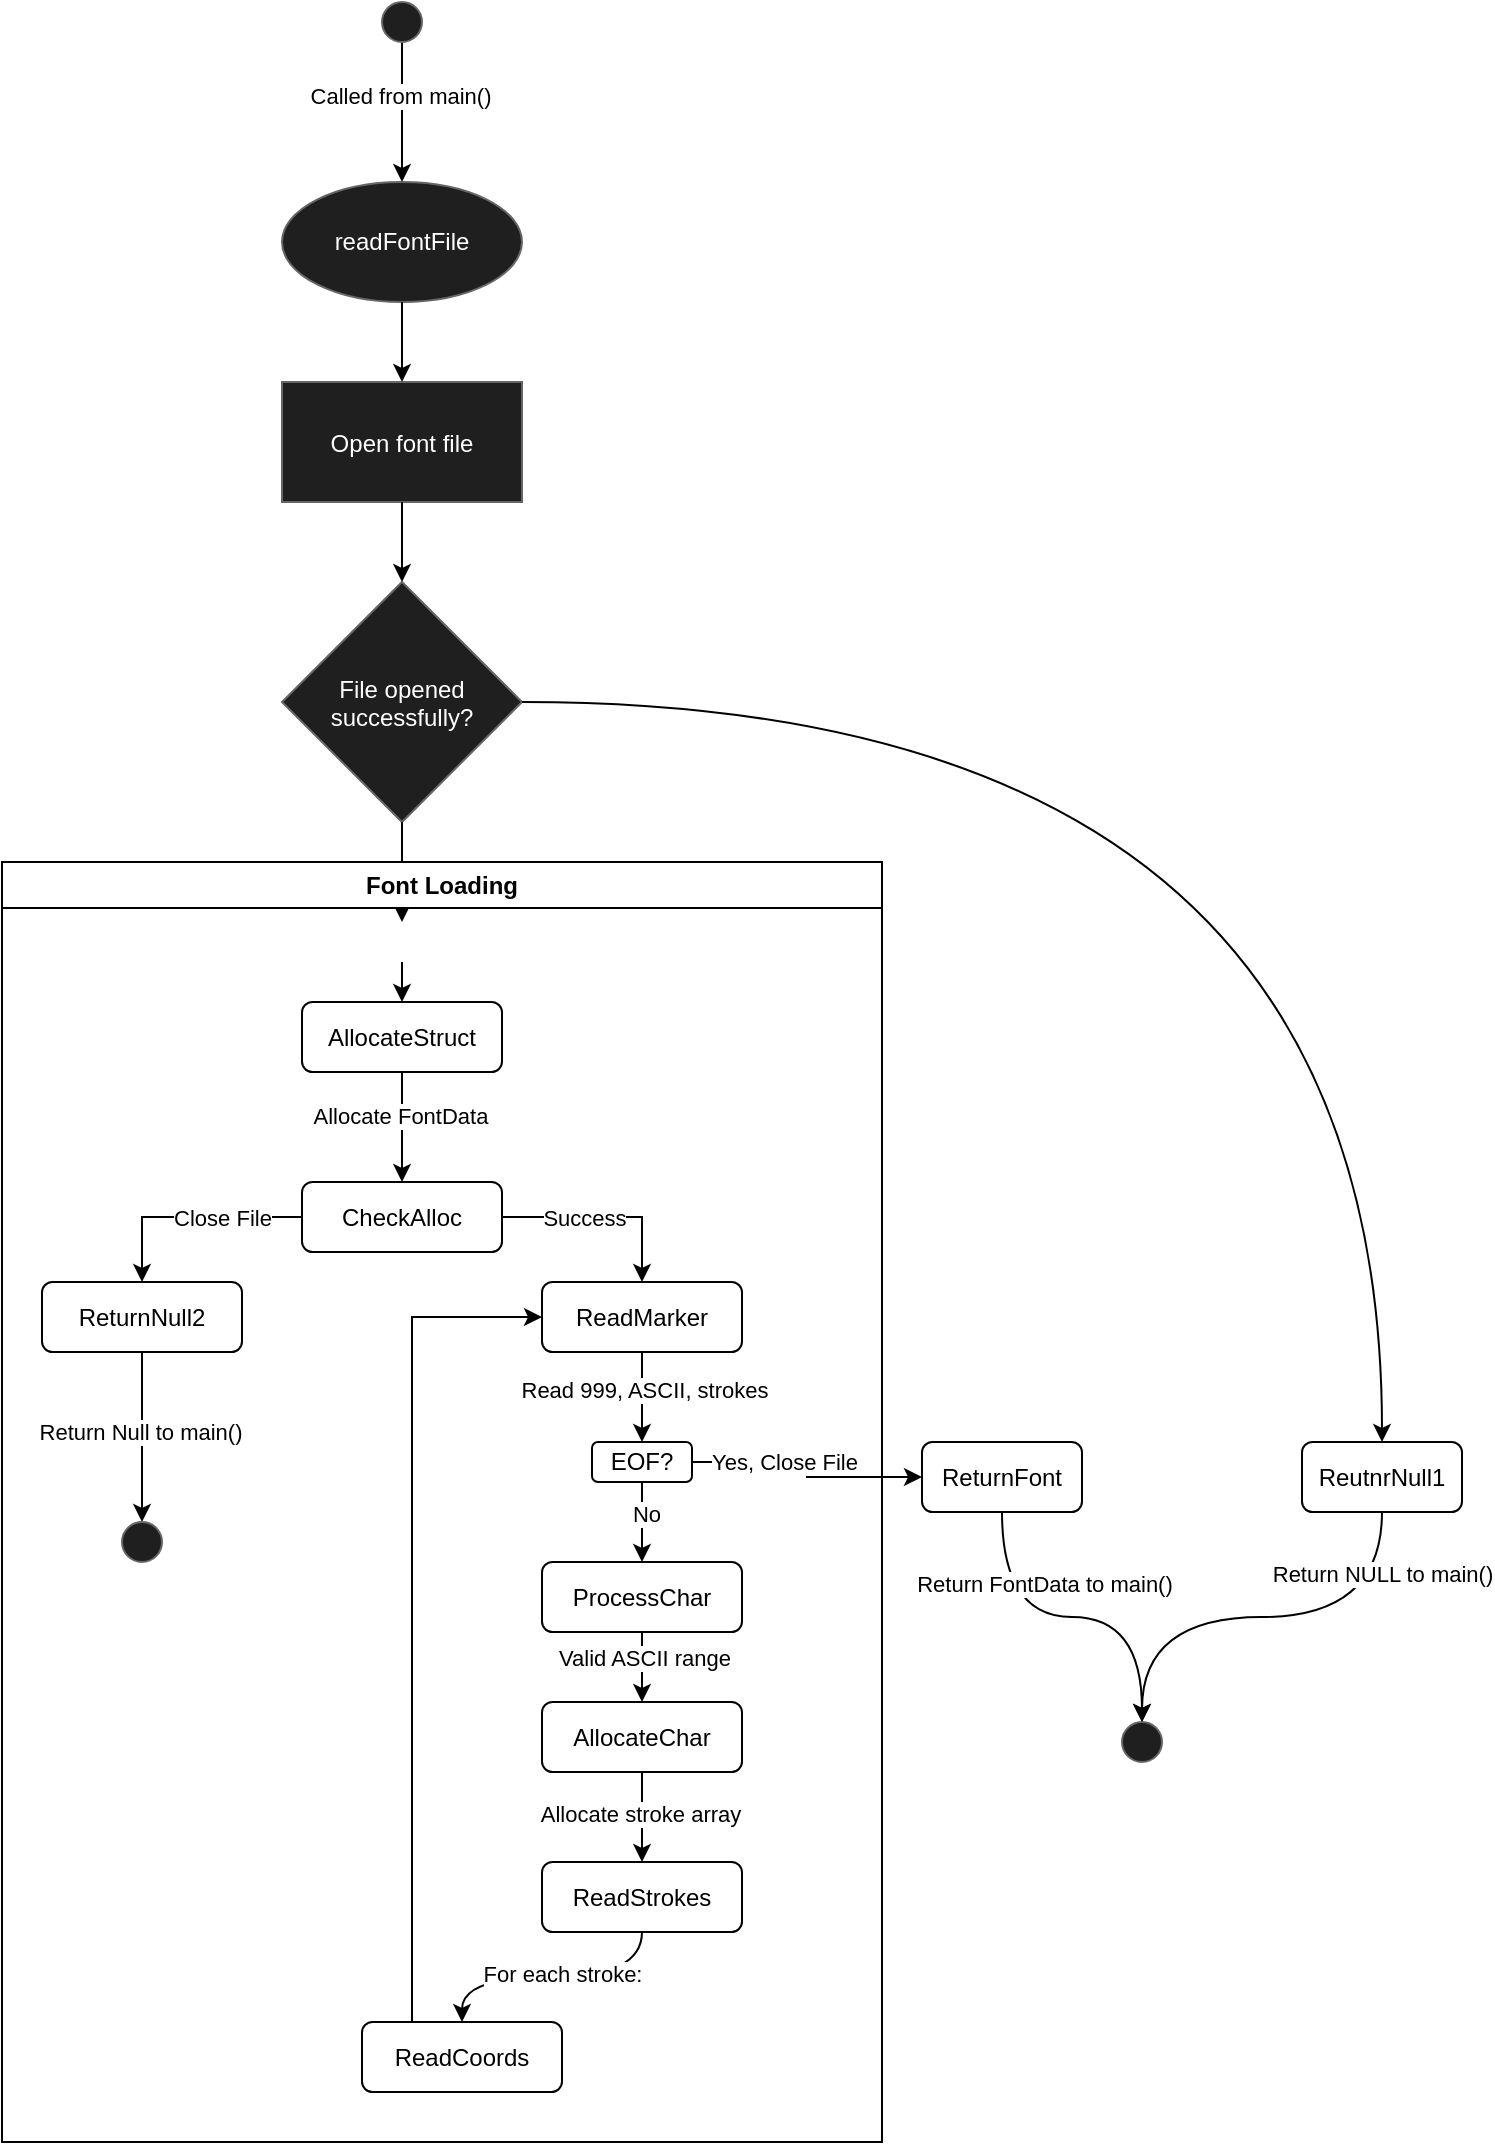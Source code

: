 <mxfile version="24.7.17">
  <diagram id="readFontFile" name="readFontFile">
    <mxGraphModel dx="834" dy="1249" grid="1" gridSize="10" guides="1" tooltips="1" connect="1" arrows="1" fold="1" page="1" pageScale="1" pageWidth="827" pageHeight="1169" math="0" shadow="0">
      <root>
        <mxCell id="0" />
        <mxCell id="1" parent="0" />
        <mxCell id="2" value="readFontFile" style="ellipse;whiteSpace=wrap;html=1;fillColor=#1f1f1f;strokeColor=#666666;fontColor=#FFFFFF;" parent="1" vertex="1">
          <mxGeometry x="180" y="140" width="120" height="60" as="geometry" />
        </mxCell>
        <mxCell id="3" value="Open font file" style="rounded=0;fillColor=#1f1f1f;strokeColor=#666666;fontColor=#FFFFFF;" parent="1" vertex="1">
          <mxGeometry x="180" y="240" width="120" height="60" as="geometry" />
        </mxCell>
        <mxCell id="4" value="File opened&#xa;successfully?" style="rhombus;fillColor=#1f1f1f;strokeColor=#666666;fontColor=#FFFFFF;" parent="1" vertex="1">
          <mxGeometry x="180" y="340" width="120" height="120" as="geometry" />
        </mxCell>
        <mxCell id="20" value="" style="endArrow=classic;html=1;exitX=0.5;exitY=1;entryX=0.5;entryY=0;fontColor=#FFFFFF;" parent="1" source="2" target="3" edge="1">
          <mxGeometry width="50" height="50" relative="1" as="geometry" />
        </mxCell>
        <mxCell id="21" value="" style="endArrow=classic;html=1;exitX=0.5;exitY=1;entryX=0.5;entryY=0;fontColor=#FFFFFF;" parent="1" source="3" target="4" edge="1">
          <mxGeometry width="50" height="50" relative="1" as="geometry" />
        </mxCell>
        <mxCell id="22" value="" style="endArrow=classic;html=1;exitX=1;exitY=0.5;entryX=0.5;entryY=0;fontColor=#FFFFFF;entryDx=0;entryDy=0;edgeStyle=orthogonalEdgeStyle;curved=1;" parent="1" source="4" target="7SORuziT-B3vpVO0QGXw-91" edge="1">
          <mxGeometry width="50" height="50" relative="1" as="geometry">
            <mxPoint x="380" y="400" as="targetPoint" />
          </mxGeometry>
        </mxCell>
        <mxCell id="29" value="" style="endArrow=classic;html=1;exitX=0;exitY=0.5;entryX=0;entryY=0.5;fontColor=#FFFFFF;" parent="1" source="10" edge="1">
          <mxGeometry width="50" height="50" relative="1" as="geometry">
            <Array as="points">
              <mxPoint x="100" y="760" />
              <mxPoint x="100" y="630" />
            </Array>
            <mxPoint x="180" y="790.0" as="targetPoint" />
          </mxGeometry>
        </mxCell>
        <mxCell id="30" value="no" style="text;html=1;align=center;verticalAlign=middle;resizable=0;points=[];fontColor=#FFFFFF;" parent="1" vertex="1">
          <mxGeometry x="320" y="370" width="40" height="20" as="geometry" />
        </mxCell>
        <mxCell id="7SORuziT-B3vpVO0QGXw-45" style="edgeStyle=orthogonalEdgeStyle;rounded=0;orthogonalLoop=1;jettySize=auto;html=1;exitX=0.5;exitY=1;exitDx=0;exitDy=0;entryX=0.5;entryY=0;entryDx=0;entryDy=0;" edge="1" parent="1" source="7SORuziT-B3vpVO0QGXw-47" target="2">
          <mxGeometry relative="1" as="geometry" />
        </mxCell>
        <mxCell id="7SORuziT-B3vpVO0QGXw-46" value="Called from main()" style="edgeLabel;html=1;align=center;verticalAlign=middle;resizable=0;points=[];" vertex="1" connectable="0" parent="7SORuziT-B3vpVO0QGXw-45">
          <mxGeometry x="-0.241" y="-1" relative="1" as="geometry">
            <mxPoint as="offset" />
          </mxGeometry>
        </mxCell>
        <mxCell id="7SORuziT-B3vpVO0QGXw-47" value="" style="ellipse;whiteSpace=wrap;html=1;fillColor=#1f1f1f;strokeColor=#666666;fontColor=#FFFFFF;" vertex="1" parent="1">
          <mxGeometry x="230" y="50" width="20" height="20" as="geometry" />
        </mxCell>
        <mxCell id="7SORuziT-B3vpVO0QGXw-52" value="" style="endArrow=classic;html=1;exitX=0.5;exitY=1;entryX=0.5;entryY=0;fontColor=#FFFFFF;entryDx=0;entryDy=0;exitDx=0;exitDy=0;" edge="1" parent="1" source="31" target="7SORuziT-B3vpVO0QGXw-55">
          <mxGeometry width="50" height="50" relative="1" as="geometry">
            <mxPoint x="210" y="510" as="sourcePoint" />
            <mxPoint x="236" y="550" as="targetPoint" />
          </mxGeometry>
        </mxCell>
        <mxCell id="7SORuziT-B3vpVO0QGXw-53" value="" style="endArrow=classic;html=1;exitX=0.5;exitY=1;entryX=0.5;entryY=0;fontColor=#FFFFFF;entryDx=0;entryDy=0;exitDx=0;exitDy=0;" edge="1" parent="1" source="4" target="31">
          <mxGeometry width="50" height="50" relative="1" as="geometry">
            <mxPoint x="240" y="460" as="sourcePoint" />
            <mxPoint x="236" y="550" as="targetPoint" />
          </mxGeometry>
        </mxCell>
        <mxCell id="7SORuziT-B3vpVO0QGXw-35" value="Font Loading" style="swimlane;whiteSpace=wrap;html=1;startSize=23;" vertex="1" parent="1">
          <mxGeometry x="40" y="480" width="440" height="640" as="geometry">
            <mxRectangle x="60" y="40" width="140" height="30" as="alternateBounds" />
          </mxGeometry>
        </mxCell>
        <mxCell id="7SORuziT-B3vpVO0QGXw-58" style="edgeStyle=orthogonalEdgeStyle;rounded=0;orthogonalLoop=1;jettySize=auto;html=1;exitX=0.5;exitY=1;exitDx=0;exitDy=0;" edge="1" parent="7SORuziT-B3vpVO0QGXw-35" source="7SORuziT-B3vpVO0QGXw-63">
          <mxGeometry relative="1" as="geometry">
            <mxPoint x="200.4" y="160" as="targetPoint" />
          </mxGeometry>
        </mxCell>
        <mxCell id="7SORuziT-B3vpVO0QGXw-55" value="AllocateStruct" style="rounded=1;whiteSpace=wrap;html=1;" vertex="1" parent="7SORuziT-B3vpVO0QGXw-35">
          <mxGeometry x="150" y="70" width="100" height="35" as="geometry" />
        </mxCell>
        <mxCell id="7SORuziT-B3vpVO0QGXw-64" value="" style="edgeStyle=orthogonalEdgeStyle;rounded=0;orthogonalLoop=1;jettySize=auto;html=1;exitX=0.5;exitY=1;exitDx=0;exitDy=0;" edge="1" parent="7SORuziT-B3vpVO0QGXw-35" source="7SORuziT-B3vpVO0QGXw-55" target="7SORuziT-B3vpVO0QGXw-63">
          <mxGeometry relative="1" as="geometry">
            <mxPoint x="240.4" y="640" as="targetPoint" />
            <mxPoint x="240" y="585" as="sourcePoint" />
          </mxGeometry>
        </mxCell>
        <mxCell id="7SORuziT-B3vpVO0QGXw-65" value="Allocate FontData" style="edgeLabel;html=1;align=center;verticalAlign=middle;resizable=0;points=[];" vertex="1" connectable="0" parent="7SORuziT-B3vpVO0QGXw-64">
          <mxGeometry x="-0.191" y="-1" relative="1" as="geometry">
            <mxPoint as="offset" />
          </mxGeometry>
        </mxCell>
        <mxCell id="7SORuziT-B3vpVO0QGXw-63" value="CheckAlloc" style="rounded=1;whiteSpace=wrap;html=1;" vertex="1" parent="7SORuziT-B3vpVO0QGXw-35">
          <mxGeometry x="150" y="160" width="100" height="35" as="geometry" />
        </mxCell>
        <mxCell id="7SORuziT-B3vpVO0QGXw-97" style="edgeStyle=orthogonalEdgeStyle;rounded=0;orthogonalLoop=1;jettySize=auto;html=1;exitX=0.5;exitY=1;exitDx=0;exitDy=0;entryX=0.5;entryY=0;entryDx=0;entryDy=0;" edge="1" parent="7SORuziT-B3vpVO0QGXw-35" source="7SORuziT-B3vpVO0QGXw-67" target="7SORuziT-B3vpVO0QGXw-96">
          <mxGeometry relative="1" as="geometry" />
        </mxCell>
        <mxCell id="7SORuziT-B3vpVO0QGXw-100" value="Allocate stroke array" style="edgeLabel;html=1;align=center;verticalAlign=middle;resizable=0;points=[];" vertex="1" connectable="0" parent="7SORuziT-B3vpVO0QGXw-97">
          <mxGeometry x="-0.07" y="-1" relative="1" as="geometry">
            <mxPoint as="offset" />
          </mxGeometry>
        </mxCell>
        <mxCell id="7SORuziT-B3vpVO0QGXw-67" value="AllocateChar" style="rounded=1;whiteSpace=wrap;html=1;" vertex="1" parent="7SORuziT-B3vpVO0QGXw-35">
          <mxGeometry x="270" y="420" width="100" height="35" as="geometry" />
        </mxCell>
        <mxCell id="7SORuziT-B3vpVO0QGXw-95" style="edgeStyle=orthogonalEdgeStyle;rounded=0;orthogonalLoop=1;jettySize=auto;html=1;exitX=0.5;exitY=1;exitDx=0;exitDy=0;entryX=0.5;entryY=0;entryDx=0;entryDy=0;" edge="1" parent="7SORuziT-B3vpVO0QGXw-35" source="7SORuziT-B3vpVO0QGXw-68" target="7SORuziT-B3vpVO0QGXw-67">
          <mxGeometry relative="1" as="geometry" />
        </mxCell>
        <mxCell id="7SORuziT-B3vpVO0QGXw-101" value="Valid ASCII range" style="edgeLabel;html=1;align=center;verticalAlign=middle;resizable=0;points=[];" vertex="1" connectable="0" parent="7SORuziT-B3vpVO0QGXw-95">
          <mxGeometry x="-0.265" y="1" relative="1" as="geometry">
            <mxPoint as="offset" />
          </mxGeometry>
        </mxCell>
        <mxCell id="7SORuziT-B3vpVO0QGXw-68" value="ProcessChar" style="rounded=1;whiteSpace=wrap;html=1;" vertex="1" parent="7SORuziT-B3vpVO0QGXw-35">
          <mxGeometry x="270" y="350" width="100" height="35" as="geometry" />
        </mxCell>
        <mxCell id="7SORuziT-B3vpVO0QGXw-72" value="" style="edgeStyle=orthogonalEdgeStyle;rounded=0;orthogonalLoop=1;jettySize=auto;html=1;exitX=0;exitY=0.5;exitDx=0;exitDy=0;" edge="1" parent="7SORuziT-B3vpVO0QGXw-35" source="7SORuziT-B3vpVO0QGXw-63" target="7SORuziT-B3vpVO0QGXw-71">
          <mxGeometry relative="1" as="geometry">
            <mxPoint x="90" y="710" as="targetPoint" />
            <mxPoint x="190" y="658" as="sourcePoint" />
          </mxGeometry>
        </mxCell>
        <mxCell id="7SORuziT-B3vpVO0QGXw-73" value="Close File" style="edgeLabel;html=1;align=center;verticalAlign=middle;resizable=0;points=[];" vertex="1" connectable="0" parent="7SORuziT-B3vpVO0QGXw-72">
          <mxGeometry x="0.511" y="4" relative="1" as="geometry">
            <mxPoint x="36" y="-5" as="offset" />
          </mxGeometry>
        </mxCell>
        <mxCell id="7SORuziT-B3vpVO0QGXw-75" style="edgeStyle=orthogonalEdgeStyle;rounded=0;orthogonalLoop=1;jettySize=auto;html=1;exitX=0.5;exitY=1;exitDx=0;exitDy=0;entryX=0.5;entryY=0;entryDx=0;entryDy=0;" edge="1" parent="7SORuziT-B3vpVO0QGXw-35" source="7SORuziT-B3vpVO0QGXw-71" target="7SORuziT-B3vpVO0QGXw-74">
          <mxGeometry relative="1" as="geometry" />
        </mxCell>
        <mxCell id="7SORuziT-B3vpVO0QGXw-76" value="Return Null to main()" style="edgeLabel;html=1;align=center;verticalAlign=middle;resizable=0;points=[];" vertex="1" connectable="0" parent="7SORuziT-B3vpVO0QGXw-75">
          <mxGeometry x="-0.057" y="-1" relative="1" as="geometry">
            <mxPoint as="offset" />
          </mxGeometry>
        </mxCell>
        <mxCell id="7SORuziT-B3vpVO0QGXw-71" value="ReturnNull2" style="rounded=1;whiteSpace=wrap;html=1;" vertex="1" parent="7SORuziT-B3vpVO0QGXw-35">
          <mxGeometry x="20" y="210" width="100" height="35" as="geometry" />
        </mxCell>
        <mxCell id="7SORuziT-B3vpVO0QGXw-74" value="" style="ellipse;whiteSpace=wrap;html=1;fillColor=#1f1f1f;strokeColor=#666666;fontColor=#FFFFFF;" vertex="1" parent="7SORuziT-B3vpVO0QGXw-35">
          <mxGeometry x="60" y="330" width="20" height="20" as="geometry" />
        </mxCell>
        <mxCell id="7SORuziT-B3vpVO0QGXw-78" value="" style="edgeStyle=orthogonalEdgeStyle;rounded=0;orthogonalLoop=1;jettySize=auto;html=1;exitX=1;exitY=0.5;exitDx=0;exitDy=0;" edge="1" parent="7SORuziT-B3vpVO0QGXw-35" source="7SORuziT-B3vpVO0QGXw-63" target="7SORuziT-B3vpVO0QGXw-70">
          <mxGeometry relative="1" as="geometry">
            <mxPoint x="370" y="730.0" as="targetPoint" />
            <mxPoint x="290" y="658" as="sourcePoint" />
          </mxGeometry>
        </mxCell>
        <mxCell id="7SORuziT-B3vpVO0QGXw-81" value="Success" style="edgeLabel;html=1;align=center;verticalAlign=middle;resizable=0;points=[];" vertex="1" connectable="0" parent="7SORuziT-B3vpVO0QGXw-78">
          <mxGeometry x="-0.425" y="2" relative="1" as="geometry">
            <mxPoint x="11" y="2" as="offset" />
          </mxGeometry>
        </mxCell>
        <mxCell id="7SORuziT-B3vpVO0QGXw-70" value="ReadMarker" style="rounded=1;whiteSpace=wrap;html=1;" vertex="1" parent="7SORuziT-B3vpVO0QGXw-35">
          <mxGeometry x="270" y="210" width="100" height="35" as="geometry" />
        </mxCell>
        <mxCell id="7SORuziT-B3vpVO0QGXw-80" value="" style="edgeStyle=orthogonalEdgeStyle;rounded=0;orthogonalLoop=1;jettySize=auto;html=1;exitX=0.5;exitY=1;exitDx=0;exitDy=0;" edge="1" parent="7SORuziT-B3vpVO0QGXw-35" source="7SORuziT-B3vpVO0QGXw-70" target="7SORuziT-B3vpVO0QGXw-69">
          <mxGeometry relative="1" as="geometry">
            <mxPoint x="360" y="810.0" as="targetPoint" />
            <mxPoint x="360" y="775" as="sourcePoint" />
          </mxGeometry>
        </mxCell>
        <mxCell id="7SORuziT-B3vpVO0QGXw-82" value="Read 999, ASCII, strokes" style="edgeLabel;html=1;align=center;verticalAlign=middle;resizable=0;points=[];" vertex="1" connectable="0" parent="7SORuziT-B3vpVO0QGXw-80">
          <mxGeometry x="-0.186" y="1" relative="1" as="geometry">
            <mxPoint as="offset" />
          </mxGeometry>
        </mxCell>
        <mxCell id="7SORuziT-B3vpVO0QGXw-69" value="EOF?" style="rounded=1;whiteSpace=wrap;html=1;" vertex="1" parent="7SORuziT-B3vpVO0QGXw-35">
          <mxGeometry x="295" y="290" width="50" height="20" as="geometry" />
        </mxCell>
        <mxCell id="7SORuziT-B3vpVO0QGXw-83" style="edgeStyle=orthogonalEdgeStyle;rounded=0;orthogonalLoop=1;jettySize=auto;html=1;exitX=0.5;exitY=1;exitDx=0;exitDy=0;" edge="1" parent="7SORuziT-B3vpVO0QGXw-35" source="7SORuziT-B3vpVO0QGXw-69" target="7SORuziT-B3vpVO0QGXw-68">
          <mxGeometry relative="1" as="geometry">
            <mxPoint x="300" y="370" as="targetPoint" />
          </mxGeometry>
        </mxCell>
        <mxCell id="7SORuziT-B3vpVO0QGXw-104" value="No" style="edgeLabel;html=1;align=center;verticalAlign=middle;resizable=0;points=[];" vertex="1" connectable="0" parent="7SORuziT-B3vpVO0QGXw-83">
          <mxGeometry x="-0.211" y="2" relative="1" as="geometry">
            <mxPoint as="offset" />
          </mxGeometry>
        </mxCell>
        <mxCell id="7SORuziT-B3vpVO0QGXw-99" style="edgeStyle=orthogonalEdgeStyle;rounded=0;orthogonalLoop=1;jettySize=auto;html=1;exitX=0.5;exitY=1;exitDx=0;exitDy=0;entryX=0.5;entryY=0;entryDx=0;entryDy=0;curved=1;" edge="1" parent="7SORuziT-B3vpVO0QGXw-35" source="7SORuziT-B3vpVO0QGXw-96" target="7SORuziT-B3vpVO0QGXw-98">
          <mxGeometry relative="1" as="geometry" />
        </mxCell>
        <mxCell id="7SORuziT-B3vpVO0QGXw-102" value="For each stroke:" style="edgeLabel;html=1;align=center;verticalAlign=middle;resizable=0;points=[];" vertex="1" connectable="0" parent="7SORuziT-B3vpVO0QGXw-99">
          <mxGeometry x="-0.224" y="-2" relative="1" as="geometry">
            <mxPoint x="-10" as="offset" />
          </mxGeometry>
        </mxCell>
        <mxCell id="7SORuziT-B3vpVO0QGXw-96" value="ReadStrokes" style="rounded=1;whiteSpace=wrap;html=1;" vertex="1" parent="7SORuziT-B3vpVO0QGXw-35">
          <mxGeometry x="270" y="500" width="100" height="35" as="geometry" />
        </mxCell>
        <mxCell id="7SORuziT-B3vpVO0QGXw-103" style="edgeStyle=orthogonalEdgeStyle;rounded=0;orthogonalLoop=1;jettySize=auto;html=1;exitX=0.25;exitY=0;exitDx=0;exitDy=0;entryX=0;entryY=0.5;entryDx=0;entryDy=0;" edge="1" parent="7SORuziT-B3vpVO0QGXw-35" source="7SORuziT-B3vpVO0QGXw-98" target="7SORuziT-B3vpVO0QGXw-70">
          <mxGeometry relative="1" as="geometry" />
        </mxCell>
        <mxCell id="7SORuziT-B3vpVO0QGXw-98" value="ReadCoords" style="rounded=1;whiteSpace=wrap;html=1;" vertex="1" parent="7SORuziT-B3vpVO0QGXw-35">
          <mxGeometry x="180" y="580" width="100" height="35" as="geometry" />
        </mxCell>
        <mxCell id="31" value="yes" style="text;html=1;align=center;verticalAlign=middle;resizable=0;points=[];fontColor=#FFFFFF;" parent="1" vertex="1">
          <mxGeometry x="220" y="510" width="40" height="20" as="geometry" />
        </mxCell>
        <mxCell id="7SORuziT-B3vpVO0QGXw-85" value="ReturnFont" style="rounded=1;whiteSpace=wrap;html=1;" vertex="1" parent="1">
          <mxGeometry x="500" y="770" width="80" height="35" as="geometry" />
        </mxCell>
        <mxCell id="7SORuziT-B3vpVO0QGXw-84" style="edgeStyle=orthogonalEdgeStyle;rounded=0;orthogonalLoop=1;jettySize=auto;html=1;exitX=1;exitY=0.5;exitDx=0;exitDy=0;entryX=0;entryY=0.5;entryDx=0;entryDy=0;" edge="1" parent="1" source="7SORuziT-B3vpVO0QGXw-69" target="7SORuziT-B3vpVO0QGXw-85">
          <mxGeometry relative="1" as="geometry">
            <mxPoint x="510" y="787.667" as="targetPoint" />
          </mxGeometry>
        </mxCell>
        <mxCell id="7SORuziT-B3vpVO0QGXw-86" value="Yes, Close File" style="edgeLabel;html=1;align=center;verticalAlign=middle;resizable=0;points=[];" vertex="1" connectable="0" parent="7SORuziT-B3vpVO0QGXw-84">
          <mxGeometry x="-0.255" relative="1" as="geometry">
            <mxPoint as="offset" />
          </mxGeometry>
        </mxCell>
        <mxCell id="7SORuziT-B3vpVO0QGXw-89" value="" style="edgeStyle=orthogonalEdgeStyle;rounded=0;orthogonalLoop=1;jettySize=auto;html=1;exitX=0.5;exitY=1;exitDx=0;exitDy=0;curved=1;" edge="1" parent="1" source="7SORuziT-B3vpVO0QGXw-85" target="7SORuziT-B3vpVO0QGXw-88">
          <mxGeometry relative="1" as="geometry">
            <mxPoint x="600" y="870.0" as="targetPoint" />
            <mxPoint x="540" y="805" as="sourcePoint" />
          </mxGeometry>
        </mxCell>
        <mxCell id="7SORuziT-B3vpVO0QGXw-90" value="Return FontData to main()" style="edgeLabel;html=1;align=center;verticalAlign=middle;resizable=0;points=[];" vertex="1" connectable="0" parent="7SORuziT-B3vpVO0QGXw-89">
          <mxGeometry x="0.028" relative="1" as="geometry">
            <mxPoint x="-17" y="-17" as="offset" />
          </mxGeometry>
        </mxCell>
        <mxCell id="7SORuziT-B3vpVO0QGXw-88" value="" style="ellipse;whiteSpace=wrap;html=1;fillColor=#1f1f1f;strokeColor=#666666;fontColor=#FFFFFF;" vertex="1" parent="1">
          <mxGeometry x="600" y="910" width="20" height="20" as="geometry" />
        </mxCell>
        <mxCell id="7SORuziT-B3vpVO0QGXw-91" value="ReutnrNull1" style="rounded=1;whiteSpace=wrap;html=1;" vertex="1" parent="1">
          <mxGeometry x="690" y="770" width="80" height="35" as="geometry" />
        </mxCell>
        <mxCell id="7SORuziT-B3vpVO0QGXw-92" value="" style="edgeStyle=orthogonalEdgeStyle;rounded=0;orthogonalLoop=1;jettySize=auto;html=1;exitX=0.5;exitY=1;exitDx=0;exitDy=0;curved=1;entryX=0.5;entryY=0;entryDx=0;entryDy=0;" edge="1" parent="1" source="7SORuziT-B3vpVO0QGXw-91" target="7SORuziT-B3vpVO0QGXw-88">
          <mxGeometry relative="1" as="geometry">
            <mxPoint x="760" y="860.0" as="targetPoint" />
            <mxPoint x="700" y="795" as="sourcePoint" />
          </mxGeometry>
        </mxCell>
        <mxCell id="7SORuziT-B3vpVO0QGXw-93" value="Return NULL to main()" style="edgeLabel;html=1;align=center;verticalAlign=middle;resizable=0;points=[];" vertex="1" connectable="0" parent="7SORuziT-B3vpVO0QGXw-92">
          <mxGeometry x="0.028" relative="1" as="geometry">
            <mxPoint x="63" y="-22" as="offset" />
          </mxGeometry>
        </mxCell>
      </root>
    </mxGraphModel>
  </diagram>
</mxfile>
